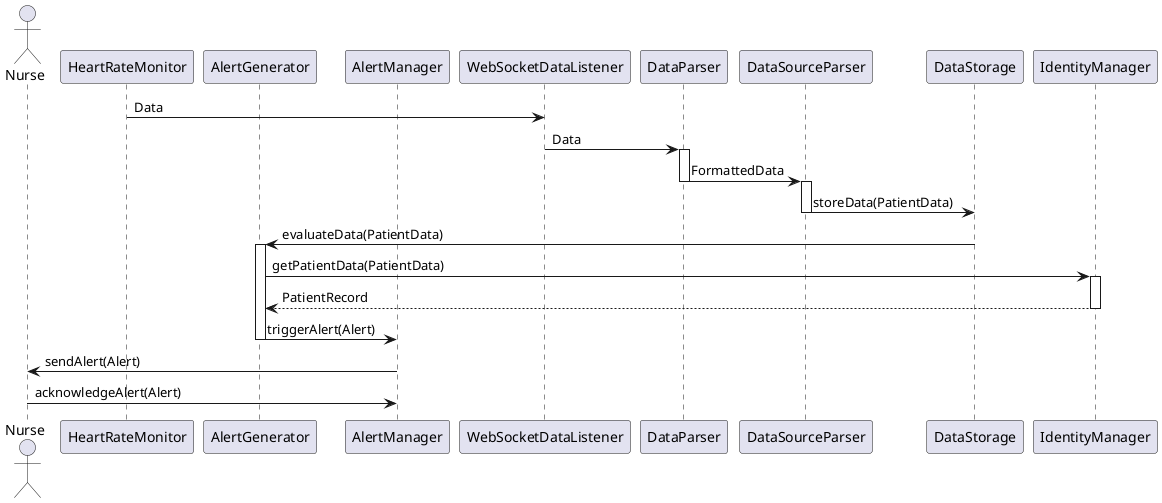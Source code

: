 @startuml

actor Nurse
participant HeartRateMonitor as HRM
participant AlertGenerator as AM
participant AlertManager as AMM
participant WebSocketDataListener as WSDL
participant DataParser  as DP
participant DataSourceParser as DSP
participant DataStorage as DS
participant IdentityManager as IM

HRM -> WSDL: Data
WSDL -> DP: Data
activate DP
DP -> DSP: FormattedData
deactivate DP
activate DSP
DSP -> DS: storeData(PatientData)
deactivate DSP
DS -> AM : evaluateData(PatientData)
activate AM
AM -> IM : getPatientData(PatientData)
activate IM
IM --> AM : PatientRecord
deactivate IM
AM -> AMM : triggerAlert(Alert)
deactivate AM
AMM -> Nurse : sendAlert(Alert)
Nurse -> AMM : acknowledgeAlert(Alert)


@enduml